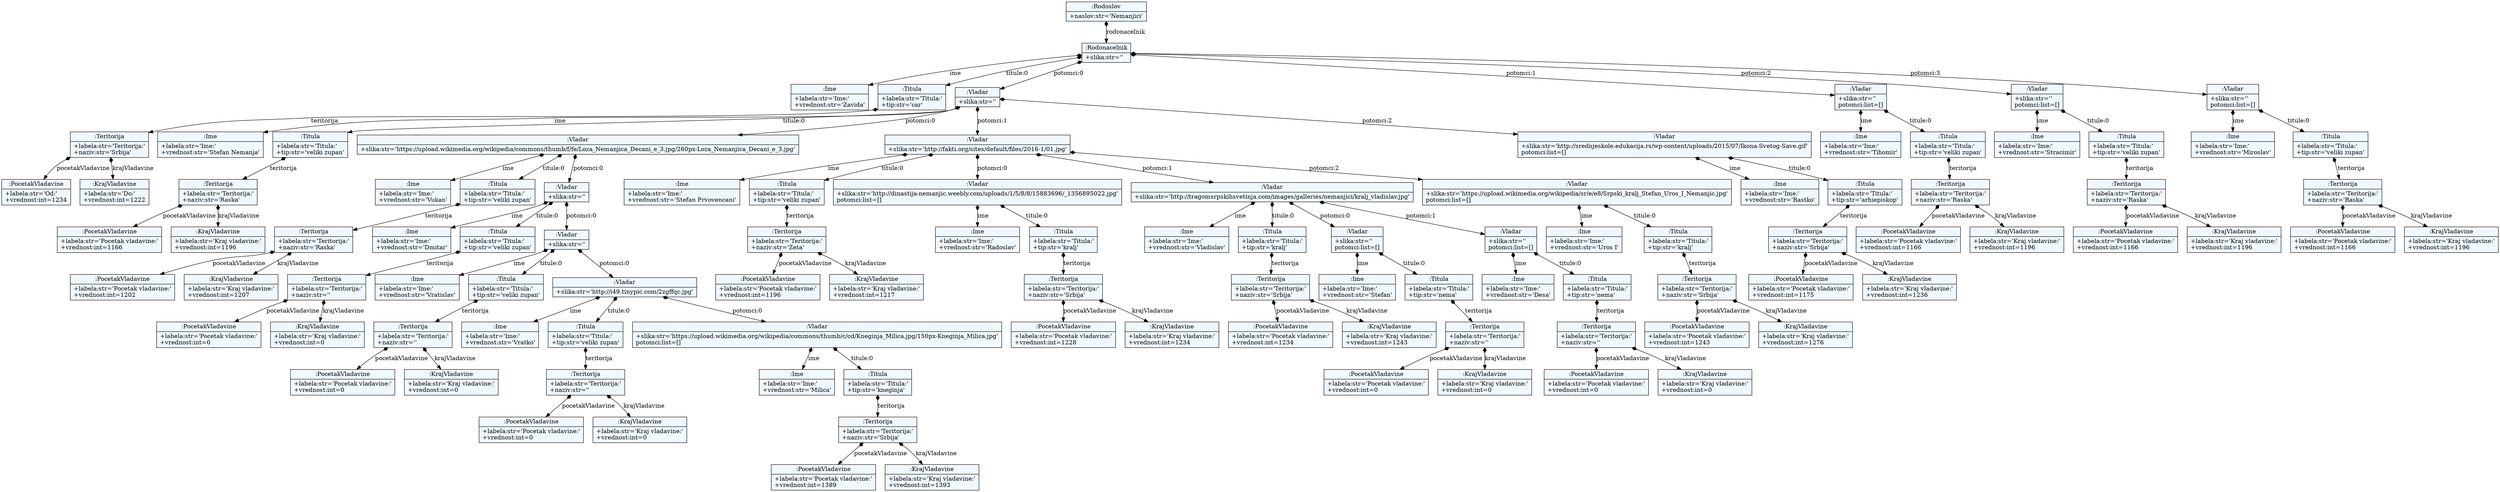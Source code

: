 
    digraph xtext {
    fontname = "Bitstream Vera Sans"
    fontsize = 8
    node[
        shape=record,
        style=filled,
        fillcolor=aliceblue
    ]
    nodesep = 0.3
    edge[dir=black,arrowtail=empty]


2029223254784 -> 2029223434392 [label="rodonacelnik" arrowtail=diamond dir=both]
2029223434392 -> 2029223446176 [label="ime" arrowtail=diamond dir=both]
2029223446176[label="{:Ime|+labela:str='Ime:'\l+vrednost:str='Zavida'\l}"]
2029223434392 -> 2029223446232 [label="titule:0" arrowtail=diamond dir=both]
2029223446232 -> 2029223446904 [label="teritorija" arrowtail=diamond dir=both]
2029223446904 -> 2029223447016 [label="pocetakVladavine" arrowtail=diamond dir=both]
2029223447016[label="{:PocetakVladavine|+labela:str='Od:'\l+vrednost:int=1234\l}"]
2029223446904 -> 2029223377720 [label="krajVladavine" arrowtail=diamond dir=both]
2029223377720[label="{:KrajVladavine|+labela:str='Do:'\l+vrednost:int=1222\l}"]
2029223446904[label="{:Teritorija|+labela:str='Teritorija:'\l+naziv:str='Srbija'\l}"]
2029223446232[label="{:Titula|+labela:str='Titula:'\l+tip:str='car'\l}"]
2029223434392 -> 2029223446736 [label="potomci:0" arrowtail=diamond dir=both]
2029223446736 -> 2029223446960 [label="ime" arrowtail=diamond dir=both]
2029223446960[label="{:Ime|+labela:str='Ime:'\l+vrednost:str='Stefan Nemanja'\l}"]
2029223446736 -> 2029223447184 [label="titule:0" arrowtail=diamond dir=both]
2029223447184 -> 2029223447576 [label="teritorija" arrowtail=diamond dir=both]
2029223447576 -> 2029223447688 [label="pocetakVladavine" arrowtail=diamond dir=both]
2029223447688[label="{:PocetakVladavine|+labela:str='Pocetak vladavine:'\l+vrednost:int=1166\l}"]
2029223447576 -> 2029223447800 [label="krajVladavine" arrowtail=diamond dir=both]
2029223447800[label="{:KrajVladavine|+labela:str='Kraj vladavine:'\l+vrednost:int=1196\l}"]
2029223447576[label="{:Teritorija|+labela:str='Teritorija:'\l+naziv:str='Raska'\l}"]
2029223447184[label="{:Titula|+labela:str='Titula:'\l+tip:str='veliki zupan'\l}"]
2029223446736 -> 2029223447464 [label="potomci:0" arrowtail=diamond dir=both]
2029223447464 -> 2029223447632 [label="ime" arrowtail=diamond dir=both]
2029223447632[label="{:Ime|+labela:str='Ime:'\l+vrednost:str='Vukan'\l}"]
2029223447464 -> 2029223447856 [label="titule:0" arrowtail=diamond dir=both]
2029223447856 -> 2029223448248 [label="teritorija" arrowtail=diamond dir=both]
2029223448248 -> 2029223448360 [label="pocetakVladavine" arrowtail=diamond dir=both]
2029223448360[label="{:PocetakVladavine|+labela:str='Pocetak vladavine:'\l+vrednost:int=1202\l}"]
2029223448248 -> 2029223448472 [label="krajVladavine" arrowtail=diamond dir=both]
2029223448472[label="{:KrajVladavine|+labela:str='Kraj vladavine:'\l+vrednost:int=1207\l}"]
2029223448248[label="{:Teritorija|+labela:str='Teritorija:'\l+naziv:str='Raska'\l}"]
2029223447856[label="{:Titula|+labela:str='Titula:'\l+tip:str='veliki zupan'\l}"]
2029223447464 -> 2029223448080 [label="potomci:0" arrowtail=diamond dir=both]
2029223448080 -> 2029223448304 [label="ime" arrowtail=diamond dir=both]
2029223448304[label="{:Ime|+labela:str='Ime:'\l+vrednost:str='Dmitar'\l}"]
2029223448080 -> 2029223534664 [label="titule:0" arrowtail=diamond dir=both]
2029223534664 -> 2029223535000 [label="teritorija" arrowtail=diamond dir=both]
2029223535000 -> 2029223535112 [label="pocetakVladavine" arrowtail=diamond dir=both]
2029223535112[label="{:PocetakVladavine|+labela:str='Pocetak vladavine:'\l+vrednost:int=0\l}"]
2029223535000 -> 2029223535168 [label="krajVladavine" arrowtail=diamond dir=both]
2029223535168[label="{:KrajVladavine|+labela:str='Kraj vladavine:'\l+vrednost:int=0\l}"]
2029223535000[label="{:Teritorija|+labela:str='Teritorija:'\l+naziv:str=''\l}"]
2029223534664[label="{:Titula|+labela:str='Titula:'\l+tip:str='veliki zupan'\l}"]
2029223448080 -> 2029223534832 [label="potomci:0" arrowtail=diamond dir=both]
2029223534832 -> 2029223535056 [label="ime" arrowtail=diamond dir=both]
2029223535056[label="{:Ime|+labela:str='Ime:'\l+vrednost:str='Vratislav'\l}"]
2029223534832 -> 2029223535224 [label="titule:0" arrowtail=diamond dir=both]
2029223535224 -> 2029223535560 [label="teritorija" arrowtail=diamond dir=both]
2029223535560 -> 2029223535672 [label="pocetakVladavine" arrowtail=diamond dir=both]
2029223535672[label="{:PocetakVladavine|+labela:str='Pocetak vladavine:'\l+vrednost:int=0\l}"]
2029223535560 -> 2029223535728 [label="krajVladavine" arrowtail=diamond dir=both]
2029223535728[label="{:KrajVladavine|+labela:str='Kraj vladavine:'\l+vrednost:int=0\l}"]
2029223535560[label="{:Teritorija|+labela:str='Teritorija:'\l+naziv:str=''\l}"]
2029223535224[label="{:Titula|+labela:str='Titula:'\l+tip:str='veliki zupan'\l}"]
2029223534832 -> 2029223535448 [label="potomci:0" arrowtail=diamond dir=both]
2029223535448 -> 2029223535616 [label="ime" arrowtail=diamond dir=both]
2029223535616[label="{:Ime|+labela:str='Ime:'\l+vrednost:str='Vratko'\l}"]
2029223535448 -> 2029223535784 [label="titule:0" arrowtail=diamond dir=both]
2029223535784 -> 2029223536176 [label="teritorija" arrowtail=diamond dir=both]
2029223536176 -> 2029223536288 [label="pocetakVladavine" arrowtail=diamond dir=both]
2029223536288[label="{:PocetakVladavine|+labela:str='Pocetak vladavine:'\l+vrednost:int=0\l}"]
2029223536176 -> 2029223536344 [label="krajVladavine" arrowtail=diamond dir=both]
2029223536344[label="{:KrajVladavine|+labela:str='Kraj vladavine:'\l+vrednost:int=0\l}"]
2029223536176[label="{:Teritorija|+labela:str='Teritorija:'\l+naziv:str=''\l}"]
2029223535784[label="{:Titula|+labela:str='Titula:'\l+tip:str='veliki zupan'\l}"]
2029223535448 -> 2029223536008 [label="potomci:0" arrowtail=diamond dir=both]
2029223536008 -> 2029223536232 [label="ime" arrowtail=diamond dir=both]
2029223536232[label="{:Ime|+labela:str='Ime:'\l+vrednost:str='Milica'\l}"]
2029223536008 -> 2029223536400 [label="titule:0" arrowtail=diamond dir=both]
2029223536400 -> 2029223536792 [label="teritorija" arrowtail=diamond dir=both]
2029223536792 -> 2029223536904 [label="pocetakVladavine" arrowtail=diamond dir=both]
2029223536904[label="{:PocetakVladavine|+labela:str='Pocetak vladavine:'\l+vrednost:int=1389\l}"]
2029223536792 -> 2029223537016 [label="krajVladavine" arrowtail=diamond dir=both]
2029223537016[label="{:KrajVladavine|+labela:str='Kraj vladavine:'\l+vrednost:int=1393\l}"]
2029223536792[label="{:Teritorija|+labela:str='Teritorija:'\l+naziv:str='Srbija'\l}"]
2029223536400[label="{:Titula|+labela:str='Titula:'\l+tip:str='kneginja'\l}"]
2029223536008[label="{:Vladar|+slika:str='https://upload.wikimedia.org/wikipedia/commons/thumb/c/cd/Kneginja_Milica.jpg/150px-Kneginja_Milica.jpg'\lpotomci:list=[]\l}"]
2029223535448[label="{:Vladar|+slika:str='http://i49.tinypic.com/2zgffqc.jpg'\l}"]
2029223534832[label="{:Vladar|+slika:str=''\l}"]
2029223448080[label="{:Vladar|+slika:str=''\l}"]
2029223447464[label="{:Vladar|+slika:str='https://upload.wikimedia.org/wikipedia/commons/thumb/f/fe/Loza_Nemanjica_Decani_e_3.jpg/260px-Loza_Nemanjica_Decani_e_3.jpg'\l}"]
2029223446736 -> 2029223447520 [label="potomci:1" arrowtail=diamond dir=both]
2029223447520 -> 2029223448192 [label="ime" arrowtail=diamond dir=both]
2029223448192[label="{:Ime|+labela:str='Ime:'\l+vrednost:str='Stefan Prvovencani'\l}"]
2029223447520 -> 2029223534944 [label="titule:0" arrowtail=diamond dir=both]
2029223534944 -> 2029223536456 [label="teritorija" arrowtail=diamond dir=both]
2029223536456 -> 2029223536736 [label="pocetakVladavine" arrowtail=diamond dir=both]
2029223536736[label="{:PocetakVladavine|+labela:str='Pocetak vladavine:'\l+vrednost:int=1196\l}"]
2029223536456 -> 2029223537072 [label="krajVladavine" arrowtail=diamond dir=both]
2029223537072[label="{:KrajVladavine|+labela:str='Kraj vladavine:'\l+vrednost:int=1217\l}"]
2029223536456[label="{:Teritorija|+labela:str='Teritorija:'\l+naziv:str='Zeta'\l}"]
2029223534944[label="{:Titula|+labela:str='Titula:'\l+tip:str='veliki zupan'\l}"]
2029223447520 -> 2029223535840 [label="potomci:0" arrowtail=diamond dir=both]
2029223535840 -> 2029223536624 [label="ime" arrowtail=diamond dir=both]
2029223536624[label="{:Ime|+labela:str='Ime:'\l+vrednost:str='Radoslav'\l}"]
2029223535840 -> 2029223537128 [label="titule:0" arrowtail=diamond dir=both]
2029223537128 -> 2029223537464 [label="teritorija" arrowtail=diamond dir=both]
2029223537464 -> 2029223537576 [label="pocetakVladavine" arrowtail=diamond dir=both]
2029223537576[label="{:PocetakVladavine|+labela:str='Pocetak vladavine:'\l+vrednost:int=1228\l}"]
2029223537464 -> 2029223537688 [label="krajVladavine" arrowtail=diamond dir=both]
2029223537688[label="{:KrajVladavine|+labela:str='Kraj vladavine:'\l+vrednost:int=1234\l}"]
2029223537464[label="{:Teritorija|+labela:str='Teritorija:'\l+naziv:str='Srbija'\l}"]
2029223537128[label="{:Titula|+labela:str='Titula:'\l+tip:str='kralj'\l}"]
2029223535840[label="{:Vladar|+slika:str='http://dinastija-nemanjic.weebly.com/uploads/1/5/8/8/15883696/_1356895022.jpg'\lpotomci:list=[]\l}"]
2029223447520 -> 2029223536120 [label="potomci:1" arrowtail=diamond dir=both]
2029223536120 -> 2029223537352 [label="ime" arrowtail=diamond dir=both]
2029223537352[label="{:Ime|+labela:str='Ime:'\l+vrednost:str='Vladislav'\l}"]
2029223536120 -> 2029223537408 [label="titule:0" arrowtail=diamond dir=both]
2029223537408 -> 2029223537968 [label="teritorija" arrowtail=diamond dir=both]
2029223537968 -> 2029223538080 [label="pocetakVladavine" arrowtail=diamond dir=both]
2029223538080[label="{:PocetakVladavine|+labela:str='Pocetak vladavine:'\l+vrednost:int=1234\l}"]
2029223537968 -> 2029223538192 [label="krajVladavine" arrowtail=diamond dir=both]
2029223538192[label="{:KrajVladavine|+labela:str='Kraj vladavine:'\l+vrednost:int=1243\l}"]
2029223537968[label="{:Teritorija|+labela:str='Teritorija:'\l+naziv:str='Srbija'\l}"]
2029223537408[label="{:Titula|+labela:str='Titula:'\l+tip:str='kralj'\l}"]
2029223536120 -> 2029223537856 [label="potomci:0" arrowtail=diamond dir=both]
2029223537856 -> 2029223538024 [label="ime" arrowtail=diamond dir=both]
2029223538024[label="{:Ime|+labela:str='Ime:'\l+vrednost:str='Stefan'\l}"]
2029223537856 -> 2029223538248 [label="titule:0" arrowtail=diamond dir=both]
2029223538248 -> 2029223538640 [label="teritorija" arrowtail=diamond dir=both]
2029223538640 -> 2029223542912 [label="pocetakVladavine" arrowtail=diamond dir=both]
2029223542912[label="{:PocetakVladavine|+labela:str='Pocetak vladavine:'\l+vrednost:int=0\l}"]
2029223538640 -> 2029223542968 [label="krajVladavine" arrowtail=diamond dir=both]
2029223542968[label="{:KrajVladavine|+labela:str='Kraj vladavine:'\l+vrednost:int=0\l}"]
2029223538640[label="{:Teritorija|+labela:str='Teritorija:'\l+naziv:str=''\l}"]
2029223538248[label="{:Titula|+labela:str='Titula:'\l+tip:str='nema'\l}"]
2029223537856[label="{:Vladar|+slika:str=''\lpotomci:list=[]\l}"]
2029223536120 -> 2029223537912 [label="potomci:1" arrowtail=diamond dir=both]
2029223537912 -> 2029223538472 [label="ime" arrowtail=diamond dir=both]
2029223538472[label="{:Ime|+labela:str='Ime:'\l+vrednost:str='Desa'\l}"]
2029223537912 -> 2029223542856 [label="titule:0" arrowtail=diamond dir=both]
2029223542856 -> 2029223543304 [label="teritorija" arrowtail=diamond dir=both]
2029223543304 -> 2029223543416 [label="pocetakVladavine" arrowtail=diamond dir=both]
2029223543416[label="{:PocetakVladavine|+labela:str='Pocetak vladavine:'\l+vrednost:int=0\l}"]
2029223543304 -> 2029223543472 [label="krajVladavine" arrowtail=diamond dir=both]
2029223543472[label="{:KrajVladavine|+labela:str='Kraj vladavine:'\l+vrednost:int=0\l}"]
2029223543304[label="{:Teritorija|+labela:str='Teritorija:'\l+naziv:str=''\l}"]
2029223542856[label="{:Titula|+labela:str='Titula:'\l+tip:str='nema'\l}"]
2029223537912[label="{:Vladar|+slika:str=''\lpotomci:list=[]\l}"]
2029223536120[label="{:Vladar|+slika:str='http://tragomsrpskihsvetinja.com/images/galleries/nemanjici/kralj_vladislav.jpg'\l}"]
2029223447520 -> 2029223537184 [label="potomci:2" arrowtail=diamond dir=both]
2029223537184 -> 2029223538304 [label="ime" arrowtail=diamond dir=both]
2029223538304[label="{:Ime|+labela:str='Ime:'\l+vrednost:str='Uros I'\l}"]
2029223537184 -> 2029223543136 [label="titule:0" arrowtail=diamond dir=both]
2029223543136 -> 2029223543696 [label="teritorija" arrowtail=diamond dir=both]
2029223543696 -> 2029223543808 [label="pocetakVladavine" arrowtail=diamond dir=both]
2029223543808[label="{:PocetakVladavine|+labela:str='Pocetak vladavine:'\l+vrednost:int=1243\l}"]
2029223543696 -> 2029223543920 [label="krajVladavine" arrowtail=diamond dir=both]
2029223543920[label="{:KrajVladavine|+labela:str='Kraj vladavine:'\l+vrednost:int=1276\l}"]
2029223543696[label="{:Teritorija|+labela:str='Teritorija:'\l+naziv:str='Srbija'\l}"]
2029223543136[label="{:Titula|+labela:str='Titula:'\l+tip:str='kralj'\l}"]
2029223537184[label="{:Vladar|+slika:str='https://upload.wikimedia.org/wikipedia/sr/e/e8/Srpski_kralj_Stefan_Uros_I_Nemanjic.jpg'\lpotomci:list=[]\l}"]
2029223447520[label="{:Vladar|+slika:str='http://fakti.org/sites/default/files/2016-1/01.jpg'\l}"]
2029223446736 -> 2029223447912 [label="potomci:2" arrowtail=diamond dir=both]
2029223447912 -> 2029223537520 [label="ime" arrowtail=diamond dir=both]
2029223537520[label="{:Ime|+labela:str='Ime:'\l+vrednost:str='Rastko'\l}"]
2029223447912 -> 2029223543528 [label="titule:0" arrowtail=diamond dir=both]
2029223543528 -> 2029223544144 [label="teritorija" arrowtail=diamond dir=both]
2029223544144 -> 2029223544256 [label="pocetakVladavine" arrowtail=diamond dir=both]
2029223544256[label="{:PocetakVladavine|+labela:str='Pocetak vladavine:'\l+vrednost:int=1175\l}"]
2029223544144 -> 2029223544368 [label="krajVladavine" arrowtail=diamond dir=both]
2029223544368[label="{:KrajVladavine|+labela:str='Kraj vladavine:'\l+vrednost:int=1236\l}"]
2029223544144[label="{:Teritorija|+labela:str='Teritorija:'\l+naziv:str='Srbija'\l}"]
2029223543528[label="{:Titula|+labela:str='Titula:'\l+tip:str='arhiepiskop'\l}"]
2029223447912[label="{:Vladar|+slika:str='http://srednjeskole.edukacija.rs/wp-content/uploads/2015/07/Ikona-Svetog-Save.gif'\lpotomci:list=[]\l}"]
2029223446736[label="{:Vladar|+slika:str=''\l}"]
2029223434392 -> 2029223446848 [label="potomci:1" arrowtail=diamond dir=both]
2029223446848 -> 2029223448528 [label="ime" arrowtail=diamond dir=both]
2029223448528[label="{:Ime|+labela:str='Ime:'\l+vrednost:str='Tihomir'\l}"]
2029223446848 -> 2029223543976 [label="titule:0" arrowtail=diamond dir=both]
2029223543976 -> 2029223544592 [label="teritorija" arrowtail=diamond dir=both]
2029223544592 -> 2029223544704 [label="pocetakVladavine" arrowtail=diamond dir=both]
2029223544704[label="{:PocetakVladavine|+labela:str='Pocetak vladavine:'\l+vrednost:int=1166\l}"]
2029223544592 -> 2029223544816 [label="krajVladavine" arrowtail=diamond dir=both]
2029223544816[label="{:KrajVladavine|+labela:str='Kraj vladavine:'\l+vrednost:int=1196\l}"]
2029223544592[label="{:Teritorija|+labela:str='Teritorija:'\l+naziv:str='Raska'\l}"]
2029223543976[label="{:Titula|+labela:str='Titula:'\l+tip:str='veliki zupan'\l}"]
2029223446848[label="{:Vladar|+slika:str=''\lpotomci:list=[]\l}"]
2029223434392 -> 2029223447128 [label="potomci:2" arrowtail=diamond dir=both]
2029223447128 -> 2029223544424 [label="ime" arrowtail=diamond dir=both]
2029223544424[label="{:Ime|+labela:str='Ime:'\l+vrednost:str='Stracimir'\l}"]
2029223447128 -> 2029223544536 [label="titule:0" arrowtail=diamond dir=both]
2029223544536 -> 2029223545096 [label="teritorija" arrowtail=diamond dir=both]
2029223545096 -> 2029223545208 [label="pocetakVladavine" arrowtail=diamond dir=both]
2029223545208[label="{:PocetakVladavine|+labela:str='Pocetak vladavine:'\l+vrednost:int=1166\l}"]
2029223545096 -> 2029223545320 [label="krajVladavine" arrowtail=diamond dir=both]
2029223545320[label="{:KrajVladavine|+labela:str='Kraj vladavine:'\l+vrednost:int=1196\l}"]
2029223545096[label="{:Teritorija|+labela:str='Teritorija:'\l+naziv:str='Raska'\l}"]
2029223544536[label="{:Titula|+labela:str='Titula:'\l+tip:str='veliki zupan'\l}"]
2029223447128[label="{:Vladar|+slika:str=''\lpotomci:list=[]\l}"]
2029223434392 -> 2029223538584 [label="potomci:3" arrowtail=diamond dir=both]
2029223538584 -> 2029223544984 [label="ime" arrowtail=diamond dir=both]
2029223544984[label="{:Ime|+labela:str='Ime:'\l+vrednost:str='Miroslav'\l}"]
2029223538584 -> 2029223545040 [label="titule:0" arrowtail=diamond dir=both]
2029223545040 -> 2029223545600 [label="teritorija" arrowtail=diamond dir=both]
2029223545600 -> 2029223545712 [label="pocetakVladavine" arrowtail=diamond dir=both]
2029223545712[label="{:PocetakVladavine|+labela:str='Pocetak vladavine:'\l+vrednost:int=1166\l}"]
2029223545600 -> 2029223545824 [label="krajVladavine" arrowtail=diamond dir=both]
2029223545824[label="{:KrajVladavine|+labela:str='Kraj vladavine:'\l+vrednost:int=1196\l}"]
2029223545600[label="{:Teritorija|+labela:str='Teritorija:'\l+naziv:str='Raska'\l}"]
2029223545040[label="{:Titula|+labela:str='Titula:'\l+tip:str='veliki zupan'\l}"]
2029223538584[label="{:Vladar|+slika:str=''\lpotomci:list=[]\l}"]
2029223434392[label="{:Rodonacelnik|+slika:str=''\l}"]
2029223254784[label="{:Rodoslov|+naslov:str='Nemanjici'\l}"]

}
